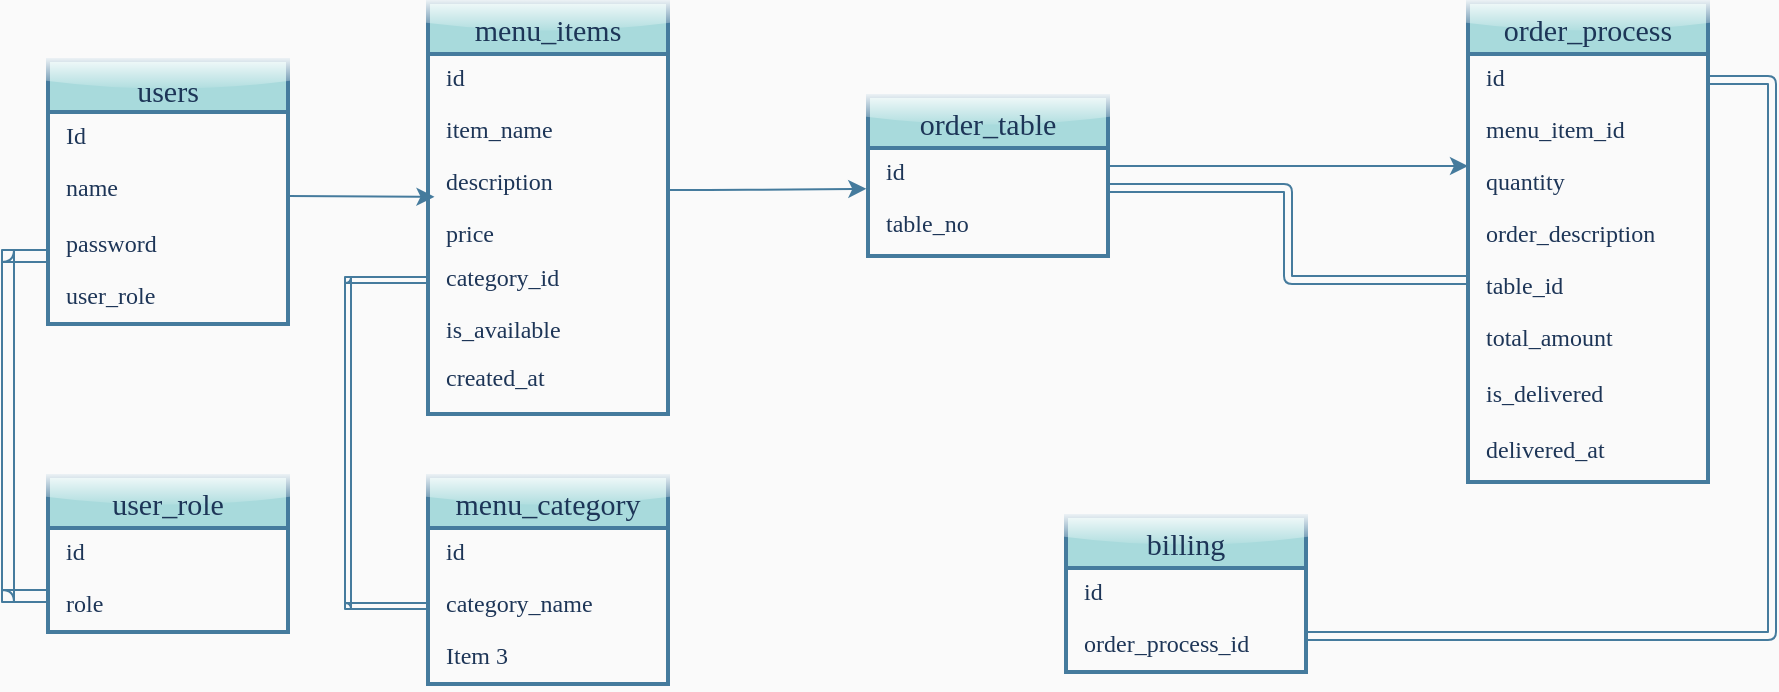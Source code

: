 <mxfile version="14.6.13" type="github">
  <diagram name="Page-1" id="12e1b939-464a-85fe-373e-61e167be1490">
    <mxGraphModel dx="948" dy="614" grid="0" gridSize="10" guides="1" tooltips="1" connect="1" arrows="1" fold="1" page="1" pageScale="1.5" pageWidth="1169" pageHeight="826" background="#FAFAFA" math="0" shadow="0">
      <root>
        <mxCell id="0" />
        <mxCell id="1" parent="0" />
        <mxCell id="FRVuSdUvsx5Z02Y6PE5J-3" value="users&#xa;" style="swimlane;fontStyle=0;childLayout=stackLayout;horizontal=1;startSize=26;horizontalStack=0;resizeParent=1;resizeParentMax=0;resizeLast=0;collapsible=1;marginBottom=0;fontSize=15;verticalAlign=top;strokeWidth=2;fontFamily=Comic Sans MS;flipH=1;shadow=0;glass=1;align=center;swimlaneFillColor=none;strokeColor=#457B9D;fontColor=#1D3557;fillColor=#A8DADC;" vertex="1" parent="1">
          <mxGeometry x="49" y="292" width="120" height="132" as="geometry" />
        </mxCell>
        <mxCell id="FRVuSdUvsx5Z02Y6PE5J-4" value="Id" style="text;align=left;verticalAlign=top;spacingLeft=7;spacingRight=0;overflow=hidden;rotatable=0;points=[[0,0.5],[1,0.5]];portConstraint=eastwest;strokeWidth=2;fontFamily=Comic Sans MS;flipH=1;shadow=0;glass=1;fontColor=#1D3557;labelBackgroundColor=none;spacingTop=-2;spacingBottom=0;fontSize=12;" vertex="1" parent="FRVuSdUvsx5Z02Y6PE5J-3">
          <mxGeometry y="26" width="120" height="26" as="geometry" />
        </mxCell>
        <mxCell id="FRVuSdUvsx5Z02Y6PE5J-5" value="name" style="text;align=left;verticalAlign=top;spacingLeft=7;spacingRight=0;overflow=hidden;rotatable=0;points=[[0,0.5],[1,0.5]];portConstraint=eastwest;strokeWidth=2;fontFamily=Comic Sans MS;flipH=1;shadow=0;glass=1;fontColor=#1D3557;labelBackgroundColor=none;spacingTop=-2;spacingBottom=0;fontSize=12;" vertex="1" parent="FRVuSdUvsx5Z02Y6PE5J-3">
          <mxGeometry y="52" width="120" height="28" as="geometry" />
        </mxCell>
        <mxCell id="FRVuSdUvsx5Z02Y6PE5J-56" value="password" style="text;align=left;verticalAlign=top;spacingLeft=7;spacingRight=0;overflow=hidden;rotatable=0;points=[[0,0.5],[1,0.5]];portConstraint=eastwest;strokeWidth=2;fontFamily=Comic Sans MS;flipH=1;shadow=0;glass=1;fontColor=#1D3557;labelBackgroundColor=none;spacingTop=-2;spacingBottom=0;fontSize=12;" vertex="1" parent="FRVuSdUvsx5Z02Y6PE5J-3">
          <mxGeometry y="80" width="120" height="26" as="geometry" />
        </mxCell>
        <mxCell id="FRVuSdUvsx5Z02Y6PE5J-6" value="user_role" style="text;align=left;verticalAlign=top;spacingLeft=7;spacingRight=0;overflow=hidden;rotatable=0;points=[[0,0.5],[1,0.5]];portConstraint=eastwest;strokeWidth=2;fontFamily=Comic Sans MS;flipH=1;shadow=0;glass=1;fontColor=#1D3557;labelBackgroundColor=none;spacingTop=-2;spacingBottom=0;fontSize=12;" vertex="1" parent="FRVuSdUvsx5Z02Y6PE5J-3">
          <mxGeometry y="106" width="120" height="26" as="geometry" />
        </mxCell>
        <mxCell id="FRVuSdUvsx5Z02Y6PE5J-15" value="order_table" style="swimlane;fontStyle=0;childLayout=stackLayout;horizontal=1;startSize=26;horizontalStack=0;resizeParent=1;resizeParentMax=0;resizeLast=0;collapsible=1;marginBottom=0;fontSize=15;strokeWidth=2;fontFamily=Comic Sans MS;flipH=1;shadow=0;glass=1;align=center;swimlaneFillColor=none;strokeColor=#457B9D;fontColor=#1D3557;fillColor=#A8DADC;" vertex="1" parent="1">
          <mxGeometry x="459" y="310" width="120" height="80" as="geometry" />
        </mxCell>
        <mxCell id="FRVuSdUvsx5Z02Y6PE5J-16" value="id" style="text;align=left;verticalAlign=top;spacingLeft=7;spacingRight=0;overflow=hidden;rotatable=0;points=[[0,0.5],[1,0.5]];portConstraint=eastwest;strokeWidth=2;fontFamily=Comic Sans MS;flipH=1;shadow=0;glass=1;fontColor=#1D3557;labelBackgroundColor=none;spacingTop=-2;spacingBottom=0;fontSize=12;" vertex="1" parent="FRVuSdUvsx5Z02Y6PE5J-15">
          <mxGeometry y="26" width="120" height="26" as="geometry" />
        </mxCell>
        <mxCell id="FRVuSdUvsx5Z02Y6PE5J-17" value="table_no" style="text;align=left;verticalAlign=top;spacingLeft=7;spacingRight=0;overflow=hidden;rotatable=0;points=[[0,0.5],[1,0.5]];portConstraint=eastwest;strokeWidth=2;fontFamily=Comic Sans MS;flipH=1;shadow=0;glass=1;fontColor=#1D3557;labelBackgroundColor=none;spacingTop=-2;spacingBottom=0;fontSize=12;" vertex="1" parent="FRVuSdUvsx5Z02Y6PE5J-15">
          <mxGeometry y="52" width="120" height="28" as="geometry" />
        </mxCell>
        <mxCell id="FRVuSdUvsx5Z02Y6PE5J-19" value="menu_category" style="swimlane;fontStyle=0;childLayout=stackLayout;horizontal=1;startSize=26;horizontalStack=0;resizeParent=1;resizeParentMax=0;resizeLast=0;collapsible=1;marginBottom=0;fontSize=15;strokeWidth=2;fontFamily=Comic Sans MS;flipH=1;shadow=0;glass=1;align=center;swimlaneFillColor=none;strokeColor=#457B9D;fontColor=#1D3557;fillColor=#A8DADC;" vertex="1" parent="1">
          <mxGeometry x="239" y="500" width="120" height="104" as="geometry" />
        </mxCell>
        <mxCell id="FRVuSdUvsx5Z02Y6PE5J-20" value="id" style="text;align=left;verticalAlign=top;spacingLeft=7;spacingRight=0;overflow=hidden;rotatable=0;points=[[0,0.5],[1,0.5]];portConstraint=eastwest;strokeWidth=2;fontFamily=Comic Sans MS;flipH=1;shadow=0;glass=1;fontColor=#1D3557;labelBackgroundColor=none;spacingTop=-2;spacingBottom=0;fontSize=12;" vertex="1" parent="FRVuSdUvsx5Z02Y6PE5J-19">
          <mxGeometry y="26" width="120" height="26" as="geometry" />
        </mxCell>
        <mxCell id="FRVuSdUvsx5Z02Y6PE5J-21" value="category_name" style="text;align=left;verticalAlign=top;spacingLeft=7;spacingRight=0;overflow=hidden;rotatable=0;points=[[0,0.5],[1,0.5]];portConstraint=eastwest;strokeWidth=2;fontFamily=Comic Sans MS;flipH=1;shadow=0;glass=1;fontColor=#1D3557;labelBackgroundColor=none;spacingTop=-2;spacingBottom=0;fontSize=12;" vertex="1" parent="FRVuSdUvsx5Z02Y6PE5J-19">
          <mxGeometry y="52" width="120" height="26" as="geometry" />
        </mxCell>
        <mxCell id="FRVuSdUvsx5Z02Y6PE5J-22" value="Item 3" style="text;align=left;verticalAlign=top;spacingLeft=7;spacingRight=0;overflow=hidden;rotatable=0;points=[[0,0.5],[1,0.5]];portConstraint=eastwest;strokeWidth=2;fontFamily=Comic Sans MS;flipH=1;shadow=0;glass=1;fontColor=#1D3557;labelBackgroundColor=none;spacingTop=-2;spacingBottom=0;fontSize=12;" vertex="1" parent="FRVuSdUvsx5Z02Y6PE5J-19">
          <mxGeometry y="78" width="120" height="26" as="geometry" />
        </mxCell>
        <mxCell id="FRVuSdUvsx5Z02Y6PE5J-57" value="user_role" style="swimlane;fontStyle=0;childLayout=stackLayout;horizontal=1;startSize=26;horizontalStack=0;resizeParent=1;resizeParentMax=0;resizeLast=0;collapsible=1;marginBottom=0;fontSize=15;strokeWidth=2;fontFamily=Comic Sans MS;flipH=1;shadow=0;glass=1;arcSize=0;align=center;swimlaneFillColor=none;strokeColor=#457B9D;fontColor=#1D3557;fillColor=#A8DADC;" vertex="1" parent="1">
          <mxGeometry x="49" y="500" width="120" height="78" as="geometry" />
        </mxCell>
        <mxCell id="FRVuSdUvsx5Z02Y6PE5J-59" value="id" style="text;align=left;verticalAlign=top;spacingLeft=7;spacingRight=0;overflow=hidden;rotatable=0;points=[[0,0.5],[1,0.5]];portConstraint=eastwest;strokeWidth=2;fontFamily=Comic Sans MS;flipH=1;shadow=0;glass=1;fontColor=#1D3557;labelBackgroundColor=none;spacingTop=-2;spacingBottom=0;fontSize=12;" vertex="1" parent="FRVuSdUvsx5Z02Y6PE5J-57">
          <mxGeometry y="26" width="120" height="26" as="geometry" />
        </mxCell>
        <mxCell id="FRVuSdUvsx5Z02Y6PE5J-60" value="role" style="text;align=left;verticalAlign=top;spacingLeft=7;spacingRight=0;overflow=hidden;rotatable=0;points=[[0,0.5],[1,0.5]];portConstraint=eastwest;strokeWidth=2;fontFamily=Comic Sans MS;flipH=1;shadow=0;glass=1;fontColor=#1D3557;labelBackgroundColor=none;spacingTop=-2;spacingBottom=0;fontSize=12;" vertex="1" parent="FRVuSdUvsx5Z02Y6PE5J-57">
          <mxGeometry y="52" width="120" height="26" as="geometry" />
        </mxCell>
        <mxCell id="FRVuSdUvsx5Z02Y6PE5J-61" value="billing" style="swimlane;fontStyle=0;childLayout=stackLayout;horizontal=1;startSize=26;horizontalStack=0;resizeParent=1;resizeParentMax=0;resizeLast=0;collapsible=1;marginBottom=0;fontSize=15;strokeWidth=2;fontFamily=Comic Sans MS;flipH=1;shadow=0;glass=1;align=center;swimlaneFillColor=none;strokeColor=#457B9D;fontColor=#1D3557;fillColor=#A8DADC;" vertex="1" parent="1">
          <mxGeometry x="558" y="520" width="120" height="78" as="geometry" />
        </mxCell>
        <mxCell id="FRVuSdUvsx5Z02Y6PE5J-62" value="id" style="text;align=left;verticalAlign=top;spacingLeft=7;spacingRight=0;overflow=hidden;rotatable=0;points=[[0,0.5],[1,0.5]];portConstraint=eastwest;strokeWidth=2;fontFamily=Comic Sans MS;flipH=1;shadow=0;glass=1;fontColor=#1D3557;labelBackgroundColor=none;spacingTop=-2;spacingBottom=0;fontSize=12;" vertex="1" parent="FRVuSdUvsx5Z02Y6PE5J-61">
          <mxGeometry y="26" width="120" height="26" as="geometry" />
        </mxCell>
        <mxCell id="FRVuSdUvsx5Z02Y6PE5J-64" value="order_process_id" style="text;align=left;verticalAlign=top;spacingLeft=7;spacingRight=0;overflow=hidden;rotatable=0;points=[[0,0.5],[1,0.5]];portConstraint=eastwest;strokeWidth=2;fontFamily=Comic Sans MS;flipH=1;shadow=0;glass=1;fontColor=#1D3557;labelBackgroundColor=none;spacingTop=-2;spacingBottom=0;fontSize=12;" vertex="1" parent="FRVuSdUvsx5Z02Y6PE5J-61">
          <mxGeometry y="52" width="120" height="26" as="geometry" />
        </mxCell>
        <mxCell id="FRVuSdUvsx5Z02Y6PE5J-68" value="order_process" style="swimlane;fontStyle=0;childLayout=stackLayout;horizontal=1;startSize=26;horizontalStack=0;resizeParent=1;resizeParentMax=0;resizeLast=0;collapsible=1;marginBottom=0;fontSize=15;strokeWidth=2;fontFamily=Comic Sans MS;flipH=1;shadow=0;glass=1;align=center;swimlaneFillColor=none;strokeColor=#457B9D;fontColor=#1D3557;fillColor=#A8DADC;" vertex="1" parent="1">
          <mxGeometry x="759" y="263" width="120" height="240" as="geometry" />
        </mxCell>
        <mxCell id="FRVuSdUvsx5Z02Y6PE5J-69" value="id&#xa;" style="text;align=left;verticalAlign=top;spacingLeft=7;spacingRight=0;overflow=hidden;rotatable=0;points=[[0,0.5],[1,0.5]];portConstraint=eastwest;strokeWidth=2;fontFamily=Comic Sans MS;flipH=1;shadow=0;glass=1;fontColor=#1D3557;labelBackgroundColor=none;spacingTop=-2;spacingBottom=0;fontSize=12;" vertex="1" parent="FRVuSdUvsx5Z02Y6PE5J-68">
          <mxGeometry y="26" width="120" height="26" as="geometry" />
        </mxCell>
        <mxCell id="FRVuSdUvsx5Z02Y6PE5J-70" value="menu_item_id" style="text;align=left;verticalAlign=top;spacingLeft=7;spacingRight=0;overflow=hidden;rotatable=0;points=[[0,0.5],[1,0.5]];portConstraint=eastwest;strokeWidth=2;fontFamily=Comic Sans MS;flipH=1;shadow=0;glass=1;fontColor=#1D3557;labelBackgroundColor=none;spacingTop=-2;spacingBottom=0;fontSize=12;" vertex="1" parent="FRVuSdUvsx5Z02Y6PE5J-68">
          <mxGeometry y="52" width="120" height="26" as="geometry" />
        </mxCell>
        <mxCell id="FRVuSdUvsx5Z02Y6PE5J-72" value="quantity" style="text;align=left;verticalAlign=top;spacingLeft=7;spacingRight=0;overflow=hidden;rotatable=0;points=[[0,0.5],[1,0.5]];portConstraint=eastwest;strokeWidth=2;fontFamily=Comic Sans MS;flipH=1;shadow=0;glass=1;fontColor=#1D3557;labelBackgroundColor=none;spacingTop=-2;spacingBottom=0;fontSize=12;" vertex="1" parent="FRVuSdUvsx5Z02Y6PE5J-68">
          <mxGeometry y="78" width="120" height="26" as="geometry" />
        </mxCell>
        <mxCell id="FRVuSdUvsx5Z02Y6PE5J-100" value="order_description" style="text;align=left;verticalAlign=top;spacingLeft=7;spacingRight=0;overflow=hidden;rotatable=0;points=[[0,0.5],[1,0.5]];portConstraint=eastwest;strokeWidth=2;fontFamily=Comic Sans MS;flipH=1;shadow=0;glass=1;fontColor=#1D3557;labelBackgroundColor=none;spacingTop=-2;spacingBottom=0;fontSize=12;" vertex="1" parent="FRVuSdUvsx5Z02Y6PE5J-68">
          <mxGeometry y="104" width="120" height="26" as="geometry" />
        </mxCell>
        <mxCell id="FRVuSdUvsx5Z02Y6PE5J-94" value="table_id" style="text;align=left;verticalAlign=top;spacingLeft=7;spacingRight=0;overflow=hidden;rotatable=0;points=[[0,0.5],[1,0.5]];portConstraint=eastwest;strokeWidth=2;fontFamily=Comic Sans MS;flipH=1;shadow=0;glass=1;fontColor=#1D3557;labelBackgroundColor=none;spacingTop=-2;spacingBottom=0;fontSize=12;" vertex="1" parent="FRVuSdUvsx5Z02Y6PE5J-68">
          <mxGeometry y="130" width="120" height="26" as="geometry" />
        </mxCell>
        <mxCell id="FRVuSdUvsx5Z02Y6PE5J-73" value="total_amount" style="text;align=left;verticalAlign=top;spacingLeft=7;spacingRight=0;overflow=hidden;rotatable=0;points=[[0,0.5],[1,0.5]];portConstraint=eastwest;strokeWidth=2;fontFamily=Comic Sans MS;flipH=1;shadow=0;glass=1;fontColor=#1D3557;labelBackgroundColor=none;spacingTop=-2;spacingBottom=0;fontSize=12;" vertex="1" parent="FRVuSdUvsx5Z02Y6PE5J-68">
          <mxGeometry y="156" width="120" height="28" as="geometry" />
        </mxCell>
        <mxCell id="FRVuSdUvsx5Z02Y6PE5J-92" value="is_delivered" style="text;align=left;verticalAlign=top;spacingLeft=7;spacingRight=0;overflow=hidden;rotatable=0;points=[[0,0.5],[1,0.5]];portConstraint=eastwest;strokeWidth=2;fontFamily=Comic Sans MS;flipH=1;shadow=0;glass=1;fontColor=#1D3557;labelBackgroundColor=none;spacingTop=-2;spacingBottom=0;fontSize=12;" vertex="1" parent="FRVuSdUvsx5Z02Y6PE5J-68">
          <mxGeometry y="184" width="120" height="28" as="geometry" />
        </mxCell>
        <mxCell id="FRVuSdUvsx5Z02Y6PE5J-93" value="delivered_at" style="text;align=left;verticalAlign=top;spacingLeft=7;spacingRight=0;overflow=hidden;rotatable=0;points=[[0,0.5],[1,0.5]];portConstraint=eastwest;strokeWidth=2;fontFamily=Comic Sans MS;flipH=1;shadow=0;glass=1;fontColor=#1D3557;labelBackgroundColor=none;spacingTop=-2;spacingBottom=0;fontSize=12;" vertex="1" parent="FRVuSdUvsx5Z02Y6PE5J-68">
          <mxGeometry y="212" width="120" height="28" as="geometry" />
        </mxCell>
        <mxCell id="FRVuSdUvsx5Z02Y6PE5J-82" value="" style="edgeStyle=none;orthogonalLoop=1;jettySize=auto;fontFamily=Comic Sans MS;fontSize=12;startSize=26;labelBackgroundColor=none;strokeColor=#457B9D;fontColor=#1D3557;align=left;spacingTop=-2;spacingRight=0;spacingBottom=0;spacingLeft=7;shadow=0;" edge="1" parent="1">
          <mxGeometry relative="1" as="geometry">
            <mxPoint x="759" y="345" as="targetPoint" />
            <mxPoint x="579" y="345" as="sourcePoint" />
          </mxGeometry>
        </mxCell>
        <mxCell id="FRVuSdUvsx5Z02Y6PE5J-91" value="" style="edgeStyle=orthogonalEdgeStyle;orthogonalLoop=1;jettySize=auto;entryX=1.007;entryY=0.785;entryDx=0;entryDy=0;entryPerimeter=0;fontColor=#1D3557;strokeColor=#457B9D;fillColor=#A8DADC;align=left;labelBackgroundColor=none;spacingTop=-2;spacingRight=0;spacingBottom=0;spacingLeft=7;shadow=0;fontSize=12;" edge="1" parent="1" source="FRVuSdUvsx5Z02Y6PE5J-7" target="FRVuSdUvsx5Z02Y6PE5J-16">
          <mxGeometry relative="1" as="geometry">
            <Array as="points">
              <mxPoint x="389" y="357" />
              <mxPoint x="389" y="357" />
            </Array>
          </mxGeometry>
        </mxCell>
        <mxCell id="FRVuSdUvsx5Z02Y6PE5J-7" value="menu_items" style="swimlane;fontStyle=0;childLayout=stackLayout;horizontal=1;startSize=26;horizontalStack=0;resizeParent=1;resizeParentMax=0;resizeLast=0;collapsible=1;marginBottom=0;fontSize=15;strokeWidth=2;shadow=0;fontFamily=Comic Sans MS;flipH=1;glass=1;align=center;swimlaneFillColor=none;strokeColor=#457B9D;fontColor=#1D3557;fillColor=#A8DADC;" vertex="1" parent="1">
          <mxGeometry x="239" y="263" width="120" height="206" as="geometry" />
        </mxCell>
        <mxCell id="FRVuSdUvsx5Z02Y6PE5J-8" value="id&#xa;" style="text;align=left;verticalAlign=top;spacingLeft=7;spacingRight=0;overflow=hidden;rotatable=0;points=[[0,0.5],[1,0.5]];portConstraint=eastwest;strokeWidth=2;fontFamily=Comic Sans MS;flipH=1;shadow=0;glass=1;fontColor=#1D3557;labelBackgroundColor=none;spacingTop=-2;spacingBottom=0;fontSize=12;" vertex="1" parent="FRVuSdUvsx5Z02Y6PE5J-7">
          <mxGeometry y="26" width="120" height="26" as="geometry" />
        </mxCell>
        <mxCell id="FRVuSdUvsx5Z02Y6PE5J-9" value="item_name" style="text;align=left;verticalAlign=top;spacingLeft=7;spacingRight=0;overflow=hidden;rotatable=0;points=[[0,0.5],[1,0.5]];portConstraint=eastwest;strokeWidth=2;fontFamily=Comic Sans MS;flipH=1;shadow=0;glass=1;fontColor=#1D3557;labelBackgroundColor=none;spacingTop=-2;spacingBottom=0;fontSize=12;" vertex="1" parent="FRVuSdUvsx5Z02Y6PE5J-7">
          <mxGeometry y="52" width="120" height="26" as="geometry" />
        </mxCell>
        <mxCell id="FRVuSdUvsx5Z02Y6PE5J-99" value="description" style="text;align=left;verticalAlign=top;spacingLeft=7;spacingRight=0;overflow=hidden;rotatable=0;points=[[0,0.5],[1,0.5]];portConstraint=eastwest;strokeWidth=2;fontFamily=Comic Sans MS;flipH=1;shadow=0;glass=1;fontColor=#1D3557;labelBackgroundColor=none;spacingTop=-2;spacingBottom=0;fontSize=12;" vertex="1" parent="FRVuSdUvsx5Z02Y6PE5J-7">
          <mxGeometry y="78" width="120" height="26" as="geometry" />
        </mxCell>
        <mxCell id="FRVuSdUvsx5Z02Y6PE5J-10" value="price" style="text;align=left;verticalAlign=top;spacingLeft=7;spacingRight=0;overflow=hidden;rotatable=0;points=[[0,0.5],[1,0.5]];portConstraint=eastwest;strokeWidth=2;fontFamily=Comic Sans MS;flipH=1;shadow=0;glass=1;fontColor=#1D3557;labelBackgroundColor=none;spacingTop=-2;spacingBottom=0;fontSize=12;" vertex="1" parent="FRVuSdUvsx5Z02Y6PE5J-7">
          <mxGeometry y="104" width="120" height="22" as="geometry" />
        </mxCell>
        <mxCell id="FRVuSdUvsx5Z02Y6PE5J-76" value="category_id" style="text;align=left;verticalAlign=top;spacingLeft=7;spacingRight=0;overflow=hidden;rotatable=0;points=[[0,0.5],[1,0.5]];portConstraint=eastwest;strokeWidth=2;fontFamily=Comic Sans MS;flipH=1;shadow=0;glass=1;fontColor=#1D3557;labelBackgroundColor=none;spacingTop=-2;spacingBottom=0;fontSize=12;" vertex="1" parent="FRVuSdUvsx5Z02Y6PE5J-7">
          <mxGeometry y="126" width="120" height="26" as="geometry" />
        </mxCell>
        <mxCell id="FRVuSdUvsx5Z02Y6PE5J-55" value="is_available" style="text;align=left;verticalAlign=top;spacingLeft=7;spacingRight=0;overflow=hidden;rotatable=0;points=[[0,0.5],[1,0.5]];portConstraint=eastwest;strokeWidth=2;fontFamily=Comic Sans MS;flipH=1;shadow=0;glass=1;fontColor=#1D3557;labelBackgroundColor=none;spacingTop=-2;spacingBottom=0;fontSize=12;" vertex="1" parent="FRVuSdUvsx5Z02Y6PE5J-7">
          <mxGeometry y="152" width="120" height="24" as="geometry" />
        </mxCell>
        <mxCell id="FRVuSdUvsx5Z02Y6PE5J-89" value="created_at" style="text;align=left;verticalAlign=top;spacingLeft=7;spacingRight=0;overflow=hidden;rotatable=0;points=[[0,0.5],[1,0.5]];portConstraint=eastwest;strokeWidth=2;fontFamily=Comic Sans MS;flipH=1;shadow=0;glass=1;fontColor=#1D3557;labelBackgroundColor=none;spacingTop=-2;spacingBottom=0;fontSize=12;" vertex="1" parent="FRVuSdUvsx5Z02Y6PE5J-7">
          <mxGeometry y="176" width="120" height="30" as="geometry" />
        </mxCell>
        <mxCell id="FRVuSdUvsx5Z02Y6PE5J-79" value="" style="edgeStyle=none;orthogonalLoop=1;jettySize=auto;entryX=0.973;entryY=-0.1;entryDx=0;entryDy=0;entryPerimeter=0;fontFamily=Comic Sans MS;fontSize=12;startSize=26;labelBackgroundColor=none;strokeColor=#457B9D;fontColor=#1D3557;align=left;spacingTop=-2;spacingRight=0;spacingBottom=0;spacingLeft=7;shadow=0;" edge="1" parent="1">
          <mxGeometry relative="1" as="geometry">
            <mxPoint x="169" y="360" as="sourcePoint" />
            <mxPoint x="242.24" y="360.4" as="targetPoint" />
          </mxGeometry>
        </mxCell>
        <mxCell id="FRVuSdUvsx5Z02Y6PE5J-84" value="" style="edgeStyle=orthogonalEdgeStyle;shape=link;orthogonalLoop=1;jettySize=auto;fontFamily=Comic Sans MS;fontSize=12;startSize=26;entryX=0;entryY=0.5;entryDx=0;entryDy=0;labelBackgroundColor=none;strokeColor=#457B9D;fontColor=#1D3557;align=left;spacingTop=-2;spacingRight=0;spacingBottom=0;spacingLeft=7;shadow=0;width=-3;exitX=0;exitY=0.5;exitDx=0;exitDy=0;" edge="1" parent="1" source="FRVuSdUvsx5Z02Y6PE5J-21" target="FRVuSdUvsx5Z02Y6PE5J-76">
          <mxGeometry relative="1" as="geometry">
            <mxPoint x="229" y="390" as="targetPoint" />
            <mxPoint x="239" y="580" as="sourcePoint" />
            <Array as="points">
              <mxPoint x="199" y="565" />
              <mxPoint x="199" y="402" />
            </Array>
          </mxGeometry>
        </mxCell>
        <mxCell id="FRVuSdUvsx5Z02Y6PE5J-88" value="" style="edgeStyle=orthogonalEdgeStyle;shape=link;orthogonalLoop=1;jettySize=auto;fontFamily=Comic Sans MS;fontSize=12;startSize=26;labelBackgroundColor=none;strokeColor=#457B9D;fontColor=#1D3557;width=-6;align=left;spacingTop=-2;spacingRight=0;spacingBottom=0;spacingLeft=7;shadow=0;" edge="1" parent="1">
          <mxGeometry relative="1" as="geometry">
            <mxPoint x="49" y="390" as="targetPoint" />
            <mxPoint x="49" y="560" as="sourcePoint" />
            <Array as="points">
              <mxPoint x="49" y="560" />
              <mxPoint x="29" y="560" />
              <mxPoint x="29" y="390" />
            </Array>
          </mxGeometry>
        </mxCell>
        <mxCell id="FRVuSdUvsx5Z02Y6PE5J-101" style="edgeStyle=orthogonalEdgeStyle;shape=link;orthogonalLoop=1;jettySize=auto;html=0;shadow=0;labelBackgroundColor=none;fontColor=#1D3557;strokeColor=#457B9D;fillColor=#A8DADC;align=left;startSize=6;strokeWidth=1;endSize=22;targetPerimeterSpacing=4;sourcePerimeterSpacing=-4;fontSize=12;" edge="1" parent="1">
          <mxGeometry relative="1" as="geometry">
            <mxPoint x="759" y="402" as="targetPoint" />
            <mxPoint x="579" y="356" as="sourcePoint" />
            <Array as="points">
              <mxPoint x="669" y="356" />
              <mxPoint x="669" y="402" />
            </Array>
          </mxGeometry>
        </mxCell>
        <mxCell id="FRVuSdUvsx5Z02Y6PE5J-108" style="edgeStyle=orthogonalEdgeStyle;shape=link;orthogonalLoop=1;jettySize=auto;html=0;shadow=0;labelBackgroundColor=none;fontColor=#1D3557;startSize=6;endSize=22;sourcePerimeterSpacing=-4;targetPerimeterSpacing=4;strokeColor=#457B9D;strokeWidth=1;fillColor=#A8DADC;align=left;fontSize=12;" edge="1" parent="1">
          <mxGeometry relative="1" as="geometry">
            <mxPoint x="679" y="580" as="targetPoint" />
            <mxPoint x="879" y="302" as="sourcePoint" />
            <Array as="points">
              <mxPoint x="911" y="302" />
              <mxPoint x="911" y="580" />
            </Array>
          </mxGeometry>
        </mxCell>
      </root>
    </mxGraphModel>
  </diagram>
</mxfile>
